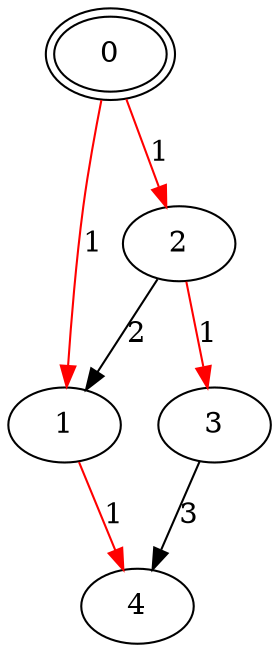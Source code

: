 digraph rendered_graph {
0 [peripheries=2];
0 -> 1 [color=red,label="1"];
0 -> 2 [color=red,label="1"];
2 -> 3 [color=red,label="1"];
1 -> 4 [color=red,label="1"];
2 -> 1 [label="2"];
3 -> 4 [label="3"];
}